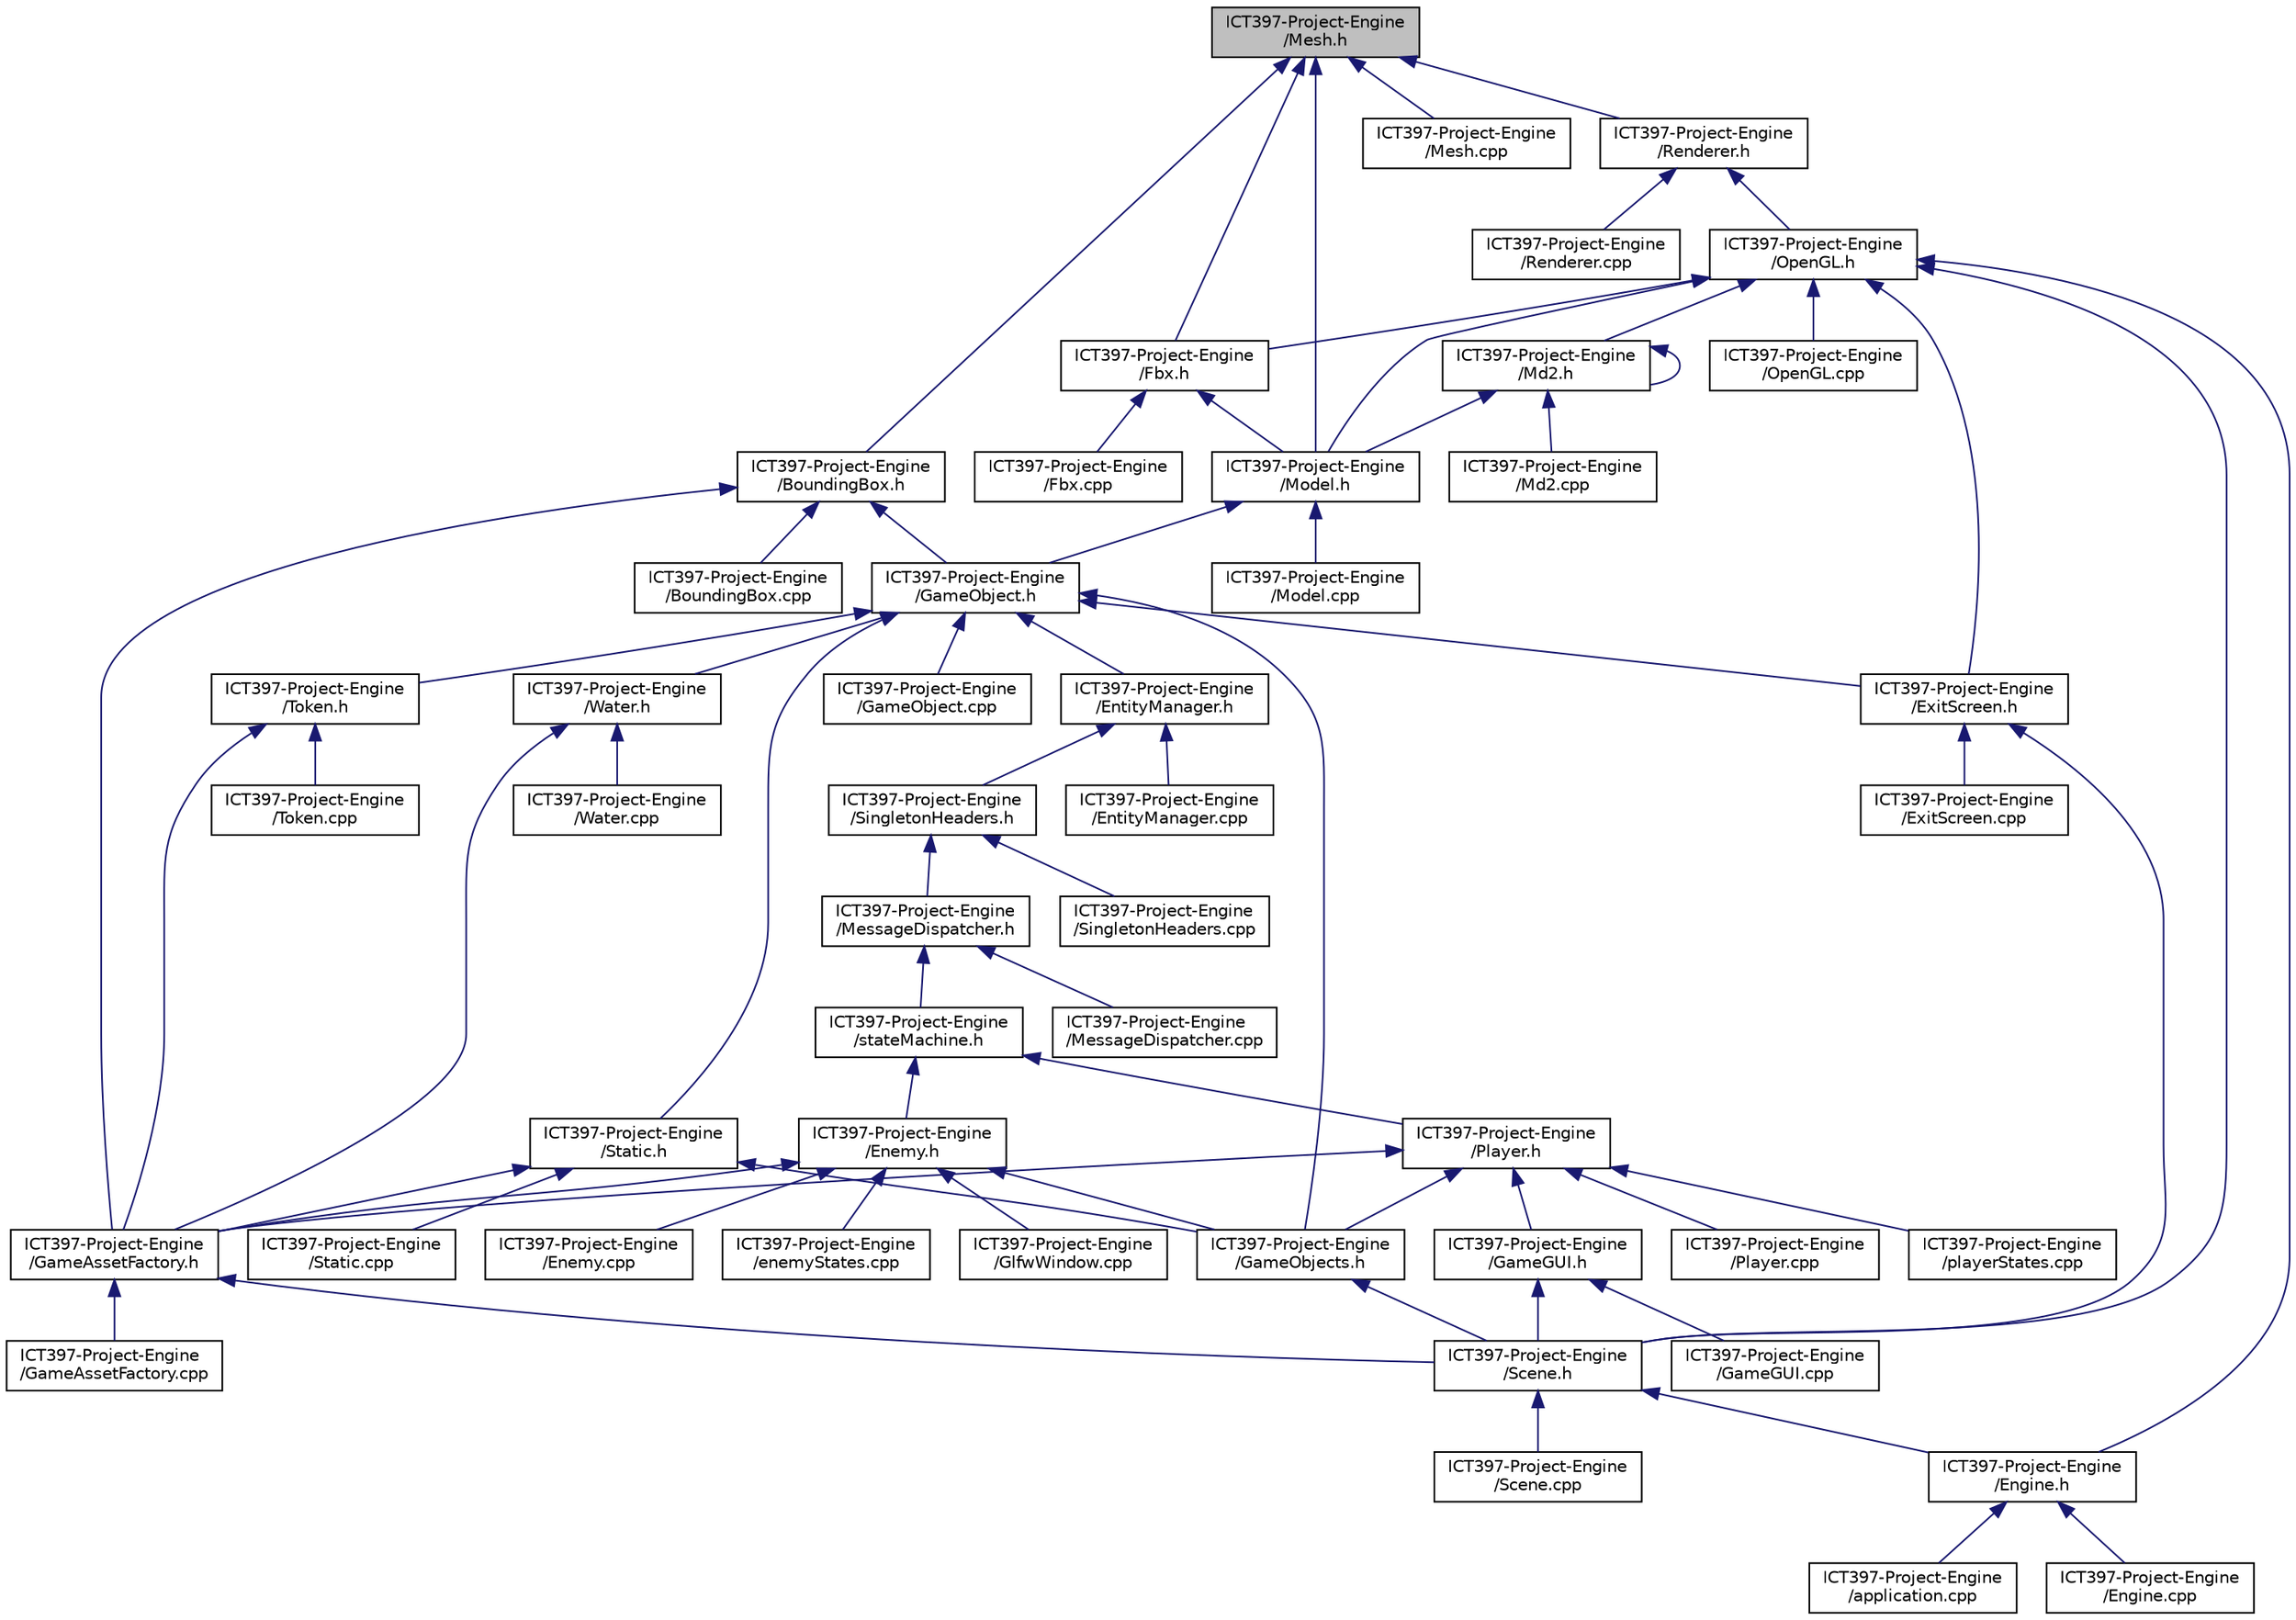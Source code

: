 digraph "ICT397-Project-Engine/Mesh.h"
{
 // LATEX_PDF_SIZE
  edge [fontname="Helvetica",fontsize="10",labelfontname="Helvetica",labelfontsize="10"];
  node [fontname="Helvetica",fontsize="10",shape=record];
  Node1 [label="ICT397-Project-Engine\l/Mesh.h",height=0.2,width=0.4,color="black", fillcolor="grey75", style="filled", fontcolor="black",tooltip=" "];
  Node1 -> Node2 [dir="back",color="midnightblue",fontsize="10",style="solid",fontname="Helvetica"];
  Node2 [label="ICT397-Project-Engine\l/BoundingBox.h",height=0.2,width=0.4,color="black", fillcolor="white", style="filled",URL="$_bounding_box_8h.html",tooltip=" "];
  Node2 -> Node3 [dir="back",color="midnightblue",fontsize="10",style="solid",fontname="Helvetica"];
  Node3 [label="ICT397-Project-Engine\l/BoundingBox.cpp",height=0.2,width=0.4,color="black", fillcolor="white", style="filled",URL="$_bounding_box_8cpp.html",tooltip=" "];
  Node2 -> Node4 [dir="back",color="midnightblue",fontsize="10",style="solid",fontname="Helvetica"];
  Node4 [label="ICT397-Project-Engine\l/GameAssetFactory.h",height=0.2,width=0.4,color="black", fillcolor="white", style="filled",URL="$_game_asset_factory_8h.html",tooltip=" "];
  Node4 -> Node5 [dir="back",color="midnightblue",fontsize="10",style="solid",fontname="Helvetica"];
  Node5 [label="ICT397-Project-Engine\l/GameAssetFactory.cpp",height=0.2,width=0.4,color="black", fillcolor="white", style="filled",URL="$_game_asset_factory_8cpp.html",tooltip=" "];
  Node4 -> Node6 [dir="back",color="midnightblue",fontsize="10",style="solid",fontname="Helvetica"];
  Node6 [label="ICT397-Project-Engine\l/Scene.h",height=0.2,width=0.4,color="black", fillcolor="white", style="filled",URL="$_scene_8h.html",tooltip=" "];
  Node6 -> Node7 [dir="back",color="midnightblue",fontsize="10",style="solid",fontname="Helvetica"];
  Node7 [label="ICT397-Project-Engine\l/Engine.h",height=0.2,width=0.4,color="black", fillcolor="white", style="filled",URL="$_engine_8h.html",tooltip=" "];
  Node7 -> Node8 [dir="back",color="midnightblue",fontsize="10",style="solid",fontname="Helvetica"];
  Node8 [label="ICT397-Project-Engine\l/application.cpp",height=0.2,width=0.4,color="black", fillcolor="white", style="filled",URL="$application_8cpp.html",tooltip=" "];
  Node7 -> Node9 [dir="back",color="midnightblue",fontsize="10",style="solid",fontname="Helvetica"];
  Node9 [label="ICT397-Project-Engine\l/Engine.cpp",height=0.2,width=0.4,color="black", fillcolor="white", style="filled",URL="$_engine_8cpp.html",tooltip=" "];
  Node6 -> Node10 [dir="back",color="midnightblue",fontsize="10",style="solid",fontname="Helvetica"];
  Node10 [label="ICT397-Project-Engine\l/Scene.cpp",height=0.2,width=0.4,color="black", fillcolor="white", style="filled",URL="$_scene_8cpp.html",tooltip=" "];
  Node2 -> Node11 [dir="back",color="midnightblue",fontsize="10",style="solid",fontname="Helvetica"];
  Node11 [label="ICT397-Project-Engine\l/GameObject.h",height=0.2,width=0.4,color="black", fillcolor="white", style="filled",URL="$_game_object_8h.html",tooltip=" "];
  Node11 -> Node12 [dir="back",color="midnightblue",fontsize="10",style="solid",fontname="Helvetica"];
  Node12 [label="ICT397-Project-Engine\l/EntityManager.h",height=0.2,width=0.4,color="black", fillcolor="white", style="filled",URL="$_entity_manager_8h.html",tooltip=" "];
  Node12 -> Node13 [dir="back",color="midnightblue",fontsize="10",style="solid",fontname="Helvetica"];
  Node13 [label="ICT397-Project-Engine\l/EntityManager.cpp",height=0.2,width=0.4,color="black", fillcolor="white", style="filled",URL="$_entity_manager_8cpp.html",tooltip=" "];
  Node12 -> Node14 [dir="back",color="midnightblue",fontsize="10",style="solid",fontname="Helvetica"];
  Node14 [label="ICT397-Project-Engine\l/SingletonHeaders.h",height=0.2,width=0.4,color="black", fillcolor="white", style="filled",URL="$_singleton_headers_8h.html",tooltip=" "];
  Node14 -> Node15 [dir="back",color="midnightblue",fontsize="10",style="solid",fontname="Helvetica"];
  Node15 [label="ICT397-Project-Engine\l/MessageDispatcher.h",height=0.2,width=0.4,color="black", fillcolor="white", style="filled",URL="$_message_dispatcher_8h.html",tooltip=" "];
  Node15 -> Node16 [dir="back",color="midnightblue",fontsize="10",style="solid",fontname="Helvetica"];
  Node16 [label="ICT397-Project-Engine\l/MessageDispatcher.cpp",height=0.2,width=0.4,color="black", fillcolor="white", style="filled",URL="$_message_dispatcher_8cpp.html",tooltip=" "];
  Node15 -> Node17 [dir="back",color="midnightblue",fontsize="10",style="solid",fontname="Helvetica"];
  Node17 [label="ICT397-Project-Engine\l/stateMachine.h",height=0.2,width=0.4,color="black", fillcolor="white", style="filled",URL="$state_machine_8h.html",tooltip=" "];
  Node17 -> Node18 [dir="back",color="midnightblue",fontsize="10",style="solid",fontname="Helvetica"];
  Node18 [label="ICT397-Project-Engine\l/Enemy.h",height=0.2,width=0.4,color="black", fillcolor="white", style="filled",URL="$_enemy_8h.html",tooltip=" "];
  Node18 -> Node19 [dir="back",color="midnightblue",fontsize="10",style="solid",fontname="Helvetica"];
  Node19 [label="ICT397-Project-Engine\l/Enemy.cpp",height=0.2,width=0.4,color="black", fillcolor="white", style="filled",URL="$_enemy_8cpp.html",tooltip=" "];
  Node18 -> Node20 [dir="back",color="midnightblue",fontsize="10",style="solid",fontname="Helvetica"];
  Node20 [label="ICT397-Project-Engine\l/enemyStates.cpp",height=0.2,width=0.4,color="black", fillcolor="white", style="filled",URL="$enemy_states_8cpp.html",tooltip=" "];
  Node18 -> Node4 [dir="back",color="midnightblue",fontsize="10",style="solid",fontname="Helvetica"];
  Node18 -> Node21 [dir="back",color="midnightblue",fontsize="10",style="solid",fontname="Helvetica"];
  Node21 [label="ICT397-Project-Engine\l/GameObjects.h",height=0.2,width=0.4,color="black", fillcolor="white", style="filled",URL="$_game_objects_8h.html",tooltip=" "];
  Node21 -> Node6 [dir="back",color="midnightblue",fontsize="10",style="solid",fontname="Helvetica"];
  Node18 -> Node22 [dir="back",color="midnightblue",fontsize="10",style="solid",fontname="Helvetica"];
  Node22 [label="ICT397-Project-Engine\l/GlfwWindow.cpp",height=0.2,width=0.4,color="black", fillcolor="white", style="filled",URL="$_glfw_window_8cpp.html",tooltip=" "];
  Node17 -> Node23 [dir="back",color="midnightblue",fontsize="10",style="solid",fontname="Helvetica"];
  Node23 [label="ICT397-Project-Engine\l/Player.h",height=0.2,width=0.4,color="black", fillcolor="white", style="filled",URL="$_player_8h.html",tooltip=" "];
  Node23 -> Node4 [dir="back",color="midnightblue",fontsize="10",style="solid",fontname="Helvetica"];
  Node23 -> Node24 [dir="back",color="midnightblue",fontsize="10",style="solid",fontname="Helvetica"];
  Node24 [label="ICT397-Project-Engine\l/GameGUI.h",height=0.2,width=0.4,color="black", fillcolor="white", style="filled",URL="$_game_g_u_i_8h.html",tooltip=" "];
  Node24 -> Node25 [dir="back",color="midnightblue",fontsize="10",style="solid",fontname="Helvetica"];
  Node25 [label="ICT397-Project-Engine\l/GameGUI.cpp",height=0.2,width=0.4,color="black", fillcolor="white", style="filled",URL="$_game_g_u_i_8cpp.html",tooltip=" "];
  Node24 -> Node6 [dir="back",color="midnightblue",fontsize="10",style="solid",fontname="Helvetica"];
  Node23 -> Node21 [dir="back",color="midnightblue",fontsize="10",style="solid",fontname="Helvetica"];
  Node23 -> Node26 [dir="back",color="midnightblue",fontsize="10",style="solid",fontname="Helvetica"];
  Node26 [label="ICT397-Project-Engine\l/Player.cpp",height=0.2,width=0.4,color="black", fillcolor="white", style="filled",URL="$_player_8cpp.html",tooltip=" "];
  Node23 -> Node27 [dir="back",color="midnightblue",fontsize="10",style="solid",fontname="Helvetica"];
  Node27 [label="ICT397-Project-Engine\l/playerStates.cpp",height=0.2,width=0.4,color="black", fillcolor="white", style="filled",URL="$player_states_8cpp.html",tooltip=" "];
  Node14 -> Node28 [dir="back",color="midnightblue",fontsize="10",style="solid",fontname="Helvetica"];
  Node28 [label="ICT397-Project-Engine\l/SingletonHeaders.cpp",height=0.2,width=0.4,color="black", fillcolor="white", style="filled",URL="$_singleton_headers_8cpp.html",tooltip=" "];
  Node11 -> Node29 [dir="back",color="midnightblue",fontsize="10",style="solid",fontname="Helvetica"];
  Node29 [label="ICT397-Project-Engine\l/ExitScreen.h",height=0.2,width=0.4,color="black", fillcolor="white", style="filled",URL="$_exit_screen_8h.html",tooltip=" "];
  Node29 -> Node30 [dir="back",color="midnightblue",fontsize="10",style="solid",fontname="Helvetica"];
  Node30 [label="ICT397-Project-Engine\l/ExitScreen.cpp",height=0.2,width=0.4,color="black", fillcolor="white", style="filled",URL="$_exit_screen_8cpp.html",tooltip=" "];
  Node29 -> Node6 [dir="back",color="midnightblue",fontsize="10",style="solid",fontname="Helvetica"];
  Node11 -> Node31 [dir="back",color="midnightblue",fontsize="10",style="solid",fontname="Helvetica"];
  Node31 [label="ICT397-Project-Engine\l/GameObject.cpp",height=0.2,width=0.4,color="black", fillcolor="white", style="filled",URL="$_game_object_8cpp.html",tooltip=" "];
  Node11 -> Node21 [dir="back",color="midnightblue",fontsize="10",style="solid",fontname="Helvetica"];
  Node11 -> Node32 [dir="back",color="midnightblue",fontsize="10",style="solid",fontname="Helvetica"];
  Node32 [label="ICT397-Project-Engine\l/Static.h",height=0.2,width=0.4,color="black", fillcolor="white", style="filled",URL="$_static_8h.html",tooltip=" "];
  Node32 -> Node4 [dir="back",color="midnightblue",fontsize="10",style="solid",fontname="Helvetica"];
  Node32 -> Node21 [dir="back",color="midnightblue",fontsize="10",style="solid",fontname="Helvetica"];
  Node32 -> Node33 [dir="back",color="midnightblue",fontsize="10",style="solid",fontname="Helvetica"];
  Node33 [label="ICT397-Project-Engine\l/Static.cpp",height=0.2,width=0.4,color="black", fillcolor="white", style="filled",URL="$_static_8cpp.html",tooltip=" "];
  Node11 -> Node34 [dir="back",color="midnightblue",fontsize="10",style="solid",fontname="Helvetica"];
  Node34 [label="ICT397-Project-Engine\l/Token.h",height=0.2,width=0.4,color="black", fillcolor="white", style="filled",URL="$_token_8h.html",tooltip=" "];
  Node34 -> Node4 [dir="back",color="midnightblue",fontsize="10",style="solid",fontname="Helvetica"];
  Node34 -> Node35 [dir="back",color="midnightblue",fontsize="10",style="solid",fontname="Helvetica"];
  Node35 [label="ICT397-Project-Engine\l/Token.cpp",height=0.2,width=0.4,color="black", fillcolor="white", style="filled",URL="$_token_8cpp.html",tooltip=" "];
  Node11 -> Node36 [dir="back",color="midnightblue",fontsize="10",style="solid",fontname="Helvetica"];
  Node36 [label="ICT397-Project-Engine\l/Water.h",height=0.2,width=0.4,color="black", fillcolor="white", style="filled",URL="$_water_8h.html",tooltip=" "];
  Node36 -> Node4 [dir="back",color="midnightblue",fontsize="10",style="solid",fontname="Helvetica"];
  Node36 -> Node37 [dir="back",color="midnightblue",fontsize="10",style="solid",fontname="Helvetica"];
  Node37 [label="ICT397-Project-Engine\l/Water.cpp",height=0.2,width=0.4,color="black", fillcolor="white", style="filled",URL="$_water_8cpp.html",tooltip=" "];
  Node1 -> Node38 [dir="back",color="midnightblue",fontsize="10",style="solid",fontname="Helvetica"];
  Node38 [label="ICT397-Project-Engine\l/Fbx.h",height=0.2,width=0.4,color="black", fillcolor="white", style="filled",URL="$_fbx_8h.html",tooltip=" "];
  Node38 -> Node39 [dir="back",color="midnightblue",fontsize="10",style="solid",fontname="Helvetica"];
  Node39 [label="ICT397-Project-Engine\l/Fbx.cpp",height=0.2,width=0.4,color="black", fillcolor="white", style="filled",URL="$_fbx_8cpp.html",tooltip=" "];
  Node38 -> Node40 [dir="back",color="midnightblue",fontsize="10",style="solid",fontname="Helvetica"];
  Node40 [label="ICT397-Project-Engine\l/Model.h",height=0.2,width=0.4,color="black", fillcolor="white", style="filled",URL="$_model_8h.html",tooltip=" "];
  Node40 -> Node11 [dir="back",color="midnightblue",fontsize="10",style="solid",fontname="Helvetica"];
  Node40 -> Node41 [dir="back",color="midnightblue",fontsize="10",style="solid",fontname="Helvetica"];
  Node41 [label="ICT397-Project-Engine\l/Model.cpp",height=0.2,width=0.4,color="black", fillcolor="white", style="filled",URL="$_model_8cpp.html",tooltip=" "];
  Node1 -> Node42 [dir="back",color="midnightblue",fontsize="10",style="solid",fontname="Helvetica"];
  Node42 [label="ICT397-Project-Engine\l/Mesh.cpp",height=0.2,width=0.4,color="black", fillcolor="white", style="filled",URL="$_mesh_8cpp.html",tooltip=" "];
  Node1 -> Node40 [dir="back",color="midnightblue",fontsize="10",style="solid",fontname="Helvetica"];
  Node1 -> Node43 [dir="back",color="midnightblue",fontsize="10",style="solid",fontname="Helvetica"];
  Node43 [label="ICT397-Project-Engine\l/Renderer.h",height=0.2,width=0.4,color="black", fillcolor="white", style="filled",URL="$_renderer_8h.html",tooltip=" "];
  Node43 -> Node44 [dir="back",color="midnightblue",fontsize="10",style="solid",fontname="Helvetica"];
  Node44 [label="ICT397-Project-Engine\l/OpenGL.h",height=0.2,width=0.4,color="black", fillcolor="white", style="filled",URL="$_open_g_l_8h.html",tooltip=" "];
  Node44 -> Node7 [dir="back",color="midnightblue",fontsize="10",style="solid",fontname="Helvetica"];
  Node44 -> Node29 [dir="back",color="midnightblue",fontsize="10",style="solid",fontname="Helvetica"];
  Node44 -> Node38 [dir="back",color="midnightblue",fontsize="10",style="solid",fontname="Helvetica"];
  Node44 -> Node45 [dir="back",color="midnightblue",fontsize="10",style="solid",fontname="Helvetica"];
  Node45 [label="ICT397-Project-Engine\l/Md2.h",height=0.2,width=0.4,color="black", fillcolor="white", style="filled",URL="$_md2_8h.html",tooltip=" "];
  Node45 -> Node46 [dir="back",color="midnightblue",fontsize="10",style="solid",fontname="Helvetica"];
  Node46 [label="ICT397-Project-Engine\l/Md2.cpp",height=0.2,width=0.4,color="black", fillcolor="white", style="filled",URL="$_md2_8cpp.html",tooltip=" "];
  Node45 -> Node45 [dir="back",color="midnightblue",fontsize="10",style="solid",fontname="Helvetica"];
  Node45 -> Node40 [dir="back",color="midnightblue",fontsize="10",style="solid",fontname="Helvetica"];
  Node44 -> Node40 [dir="back",color="midnightblue",fontsize="10",style="solid",fontname="Helvetica"];
  Node44 -> Node47 [dir="back",color="midnightblue",fontsize="10",style="solid",fontname="Helvetica"];
  Node47 [label="ICT397-Project-Engine\l/OpenGL.cpp",height=0.2,width=0.4,color="black", fillcolor="white", style="filled",URL="$_open_g_l_8cpp.html",tooltip=" "];
  Node44 -> Node6 [dir="back",color="midnightblue",fontsize="10",style="solid",fontname="Helvetica"];
  Node43 -> Node48 [dir="back",color="midnightblue",fontsize="10",style="solid",fontname="Helvetica"];
  Node48 [label="ICT397-Project-Engine\l/Renderer.cpp",height=0.2,width=0.4,color="black", fillcolor="white", style="filled",URL="$_renderer_8cpp.html",tooltip=" "];
}
